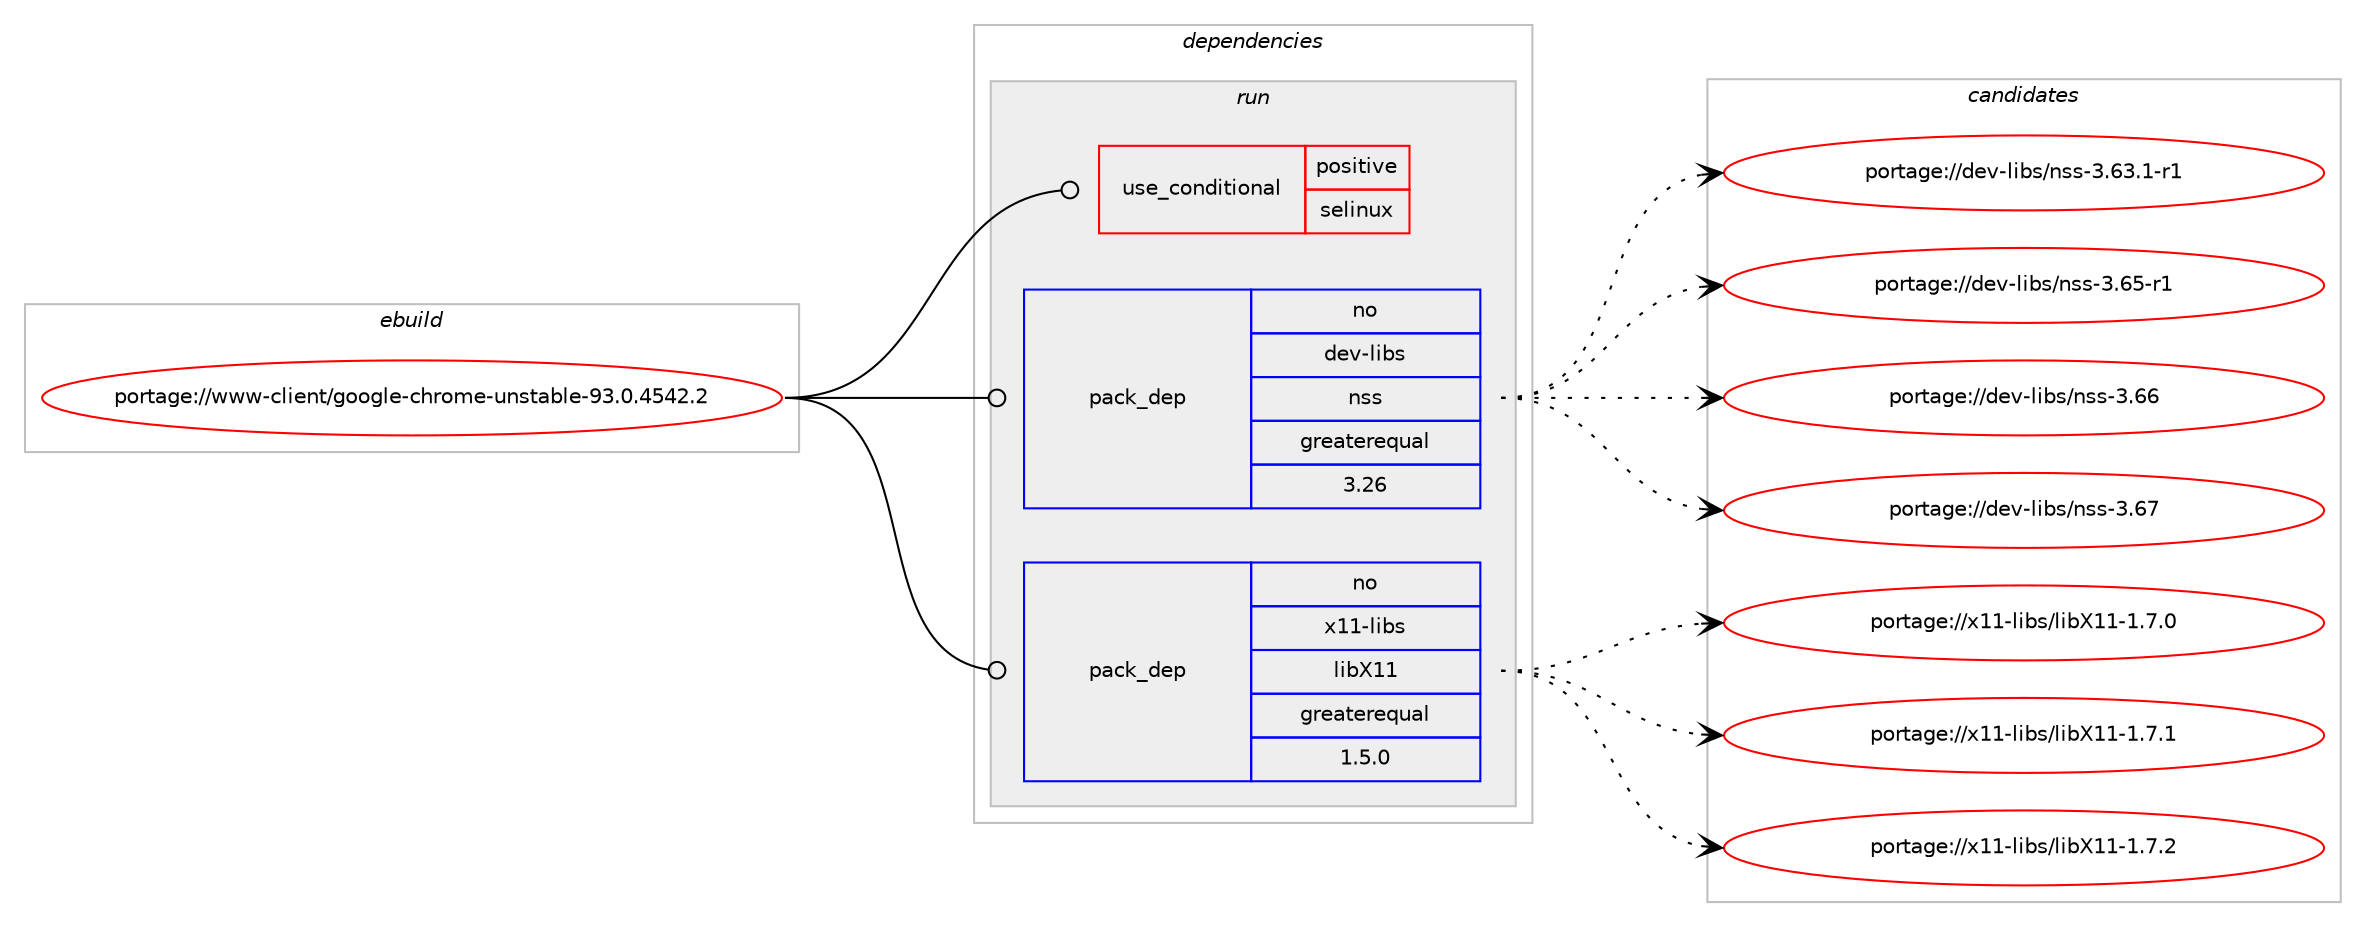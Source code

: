 digraph prolog {

# *************
# Graph options
# *************

newrank=true;
concentrate=true;
compound=true;
graph [rankdir=LR,fontname=Helvetica,fontsize=10,ranksep=1.5];#, ranksep=2.5, nodesep=0.2];
edge  [arrowhead=vee];
node  [fontname=Helvetica,fontsize=10];

# **********
# The ebuild
# **********

subgraph cluster_leftcol {
color=gray;
label=<<i>ebuild</i>>;
id [label="portage://www-client/google-chrome-unstable-93.0.4542.2", color=red, width=4, href="../www-client/google-chrome-unstable-93.0.4542.2.svg"];
}

# ****************
# The dependencies
# ****************

subgraph cluster_midcol {
color=gray;
label=<<i>dependencies</i>>;
subgraph cluster_compile {
fillcolor="#eeeeee";
style=filled;
label=<<i>compile</i>>;
# *** BEGIN UNKNOWN DEPENDENCY TYPE (TODO) ***
# id -> package_dependency(portage://www-client/google-chrome-unstable-93.0.4542.2,install,no,dev-util,desktop-file-utils,none,[,,],[],[])
# *** END UNKNOWN DEPENDENCY TYPE (TODO) ***

# *** BEGIN UNKNOWN DEPENDENCY TYPE (TODO) ***
# id -> package_dependency(portage://www-client/google-chrome-unstable-93.0.4542.2,install,no,x11-misc,shared-mime-info,none,[,,],[],[])
# *** END UNKNOWN DEPENDENCY TYPE (TODO) ***

}
subgraph cluster_compileandrun {
fillcolor="#eeeeee";
style=filled;
label=<<i>compile and run</i>>;
}
subgraph cluster_run {
fillcolor="#eeeeee";
style=filled;
label=<<i>run</i>>;
subgraph cond181 {
dependency391 [label=<<TABLE BORDER="0" CELLBORDER="1" CELLSPACING="0" CELLPADDING="4"><TR><TD ROWSPAN="3" CELLPADDING="10">use_conditional</TD></TR><TR><TD>positive</TD></TR><TR><TD>selinux</TD></TR></TABLE>>, shape=none, color=red];
# *** BEGIN UNKNOWN DEPENDENCY TYPE (TODO) ***
# dependency391 -> package_dependency(portage://www-client/google-chrome-unstable-93.0.4542.2,run,no,sec-policy,selinux-chromium,none,[,,],[],[])
# *** END UNKNOWN DEPENDENCY TYPE (TODO) ***

}
id:e -> dependency391:w [weight=20,style="solid",arrowhead="odot"];
# *** BEGIN UNKNOWN DEPENDENCY TYPE (TODO) ***
# id -> package_dependency(portage://www-client/google-chrome-unstable-93.0.4542.2,run,no,app-accessibility,at-spi2-atk,none,[,,],[slot(2)],[])
# *** END UNKNOWN DEPENDENCY TYPE (TODO) ***

# *** BEGIN UNKNOWN DEPENDENCY TYPE (TODO) ***
# id -> package_dependency(portage://www-client/google-chrome-unstable-93.0.4542.2,run,no,app-accessibility,at-spi2-core,none,[,,],[slot(2)],[])
# *** END UNKNOWN DEPENDENCY TYPE (TODO) ***

# *** BEGIN UNKNOWN DEPENDENCY TYPE (TODO) ***
# id -> package_dependency(portage://www-client/google-chrome-unstable-93.0.4542.2,run,no,app-misc,ca-certificates,none,[,,],[],[])
# *** END UNKNOWN DEPENDENCY TYPE (TODO) ***

# *** BEGIN UNKNOWN DEPENDENCY TYPE (TODO) ***
# id -> package_dependency(portage://www-client/google-chrome-unstable-93.0.4542.2,run,no,dev-libs,atk,none,[,,],[],[])
# *** END UNKNOWN DEPENDENCY TYPE (TODO) ***

# *** BEGIN UNKNOWN DEPENDENCY TYPE (TODO) ***
# id -> package_dependency(portage://www-client/google-chrome-unstable-93.0.4542.2,run,no,dev-libs,expat,none,[,,],[],[])
# *** END UNKNOWN DEPENDENCY TYPE (TODO) ***

# *** BEGIN UNKNOWN DEPENDENCY TYPE (TODO) ***
# id -> package_dependency(portage://www-client/google-chrome-unstable-93.0.4542.2,run,no,dev-libs,glib,none,[,,],[slot(2)],[])
# *** END UNKNOWN DEPENDENCY TYPE (TODO) ***

# *** BEGIN UNKNOWN DEPENDENCY TYPE (TODO) ***
# id -> package_dependency(portage://www-client/google-chrome-unstable-93.0.4542.2,run,no,dev-libs,nspr,none,[,,],[],[])
# *** END UNKNOWN DEPENDENCY TYPE (TODO) ***

subgraph pack202 {
dependency392 [label=<<TABLE BORDER="0" CELLBORDER="1" CELLSPACING="0" CELLPADDING="4" WIDTH="220"><TR><TD ROWSPAN="6" CELLPADDING="30">pack_dep</TD></TR><TR><TD WIDTH="110">no</TD></TR><TR><TD>dev-libs</TD></TR><TR><TD>nss</TD></TR><TR><TD>greaterequal</TD></TR><TR><TD>3.26</TD></TR></TABLE>>, shape=none, color=blue];
}
id:e -> dependency392:w [weight=20,style="solid",arrowhead="odot"];
# *** BEGIN UNKNOWN DEPENDENCY TYPE (TODO) ***
# id -> package_dependency(portage://www-client/google-chrome-unstable-93.0.4542.2,run,no,media-fonts,liberation-fonts,none,[,,],[],[])
# *** END UNKNOWN DEPENDENCY TYPE (TODO) ***

# *** BEGIN UNKNOWN DEPENDENCY TYPE (TODO) ***
# id -> package_dependency(portage://www-client/google-chrome-unstable-93.0.4542.2,run,no,media-libs,alsa-lib,none,[,,],[],[])
# *** END UNKNOWN DEPENDENCY TYPE (TODO) ***

# *** BEGIN UNKNOWN DEPENDENCY TYPE (TODO) ***
# id -> package_dependency(portage://www-client/google-chrome-unstable-93.0.4542.2,run,no,media-libs,mesa,none,[,,],[],[use(enable(gbm),none)])
# *** END UNKNOWN DEPENDENCY TYPE (TODO) ***

# *** BEGIN UNKNOWN DEPENDENCY TYPE (TODO) ***
# id -> package_dependency(portage://www-client/google-chrome-unstable-93.0.4542.2,run,no,net-misc,curl,none,[,,],[],[])
# *** END UNKNOWN DEPENDENCY TYPE (TODO) ***

# *** BEGIN UNKNOWN DEPENDENCY TYPE (TODO) ***
# id -> package_dependency(portage://www-client/google-chrome-unstable-93.0.4542.2,run,no,net-print,cups,none,[,,],[],[])
# *** END UNKNOWN DEPENDENCY TYPE (TODO) ***

# *** BEGIN UNKNOWN DEPENDENCY TYPE (TODO) ***
# id -> package_dependency(portage://www-client/google-chrome-unstable-93.0.4542.2,run,no,sys-apps,dbus,none,[,,],[],[])
# *** END UNKNOWN DEPENDENCY TYPE (TODO) ***

# *** BEGIN UNKNOWN DEPENDENCY TYPE (TODO) ***
# id -> package_dependency(portage://www-client/google-chrome-unstable-93.0.4542.2,run,no,sys-libs,libcap,none,[,,],[],[])
# *** END UNKNOWN DEPENDENCY TYPE (TODO) ***

# *** BEGIN UNKNOWN DEPENDENCY TYPE (TODO) ***
# id -> package_dependency(portage://www-client/google-chrome-unstable-93.0.4542.2,run,no,x11-libs,cairo,none,[,,],[],[])
# *** END UNKNOWN DEPENDENCY TYPE (TODO) ***

# *** BEGIN UNKNOWN DEPENDENCY TYPE (TODO) ***
# id -> package_dependency(portage://www-client/google-chrome-unstable-93.0.4542.2,run,no,x11-libs,gdk-pixbuf,none,[,,],[slot(2)],[])
# *** END UNKNOWN DEPENDENCY TYPE (TODO) ***

# *** BEGIN UNKNOWN DEPENDENCY TYPE (TODO) ***
# id -> package_dependency(portage://www-client/google-chrome-unstable-93.0.4542.2,run,no,x11-libs,gtk+,none,[,,],[slot(3)],[use(enable(X),none)])
# *** END UNKNOWN DEPENDENCY TYPE (TODO) ***

subgraph pack203 {
dependency393 [label=<<TABLE BORDER="0" CELLBORDER="1" CELLSPACING="0" CELLPADDING="4" WIDTH="220"><TR><TD ROWSPAN="6" CELLPADDING="30">pack_dep</TD></TR><TR><TD WIDTH="110">no</TD></TR><TR><TD>x11-libs</TD></TR><TR><TD>libX11</TD></TR><TR><TD>greaterequal</TD></TR><TR><TD>1.5.0</TD></TR></TABLE>>, shape=none, color=blue];
}
id:e -> dependency393:w [weight=20,style="solid",arrowhead="odot"];
# *** BEGIN UNKNOWN DEPENDENCY TYPE (TODO) ***
# id -> package_dependency(portage://www-client/google-chrome-unstable-93.0.4542.2,run,no,x11-libs,libXcomposite,none,[,,],[],[])
# *** END UNKNOWN DEPENDENCY TYPE (TODO) ***

# *** BEGIN UNKNOWN DEPENDENCY TYPE (TODO) ***
# id -> package_dependency(portage://www-client/google-chrome-unstable-93.0.4542.2,run,no,x11-libs,libXdamage,none,[,,],[],[])
# *** END UNKNOWN DEPENDENCY TYPE (TODO) ***

# *** BEGIN UNKNOWN DEPENDENCY TYPE (TODO) ***
# id -> package_dependency(portage://www-client/google-chrome-unstable-93.0.4542.2,run,no,x11-libs,libXext,none,[,,],[],[])
# *** END UNKNOWN DEPENDENCY TYPE (TODO) ***

# *** BEGIN UNKNOWN DEPENDENCY TYPE (TODO) ***
# id -> package_dependency(portage://www-client/google-chrome-unstable-93.0.4542.2,run,no,x11-libs,libXfixes,none,[,,],[],[])
# *** END UNKNOWN DEPENDENCY TYPE (TODO) ***

# *** BEGIN UNKNOWN DEPENDENCY TYPE (TODO) ***
# id -> package_dependency(portage://www-client/google-chrome-unstable-93.0.4542.2,run,no,x11-libs,libXrandr,none,[,,],[],[])
# *** END UNKNOWN DEPENDENCY TYPE (TODO) ***

# *** BEGIN UNKNOWN DEPENDENCY TYPE (TODO) ***
# id -> package_dependency(portage://www-client/google-chrome-unstable-93.0.4542.2,run,no,x11-libs,libdrm,none,[,,],[],[])
# *** END UNKNOWN DEPENDENCY TYPE (TODO) ***

# *** BEGIN UNKNOWN DEPENDENCY TYPE (TODO) ***
# id -> package_dependency(portage://www-client/google-chrome-unstable-93.0.4542.2,run,no,x11-libs,libxcb,none,[,,],[],[])
# *** END UNKNOWN DEPENDENCY TYPE (TODO) ***

# *** BEGIN UNKNOWN DEPENDENCY TYPE (TODO) ***
# id -> package_dependency(portage://www-client/google-chrome-unstable-93.0.4542.2,run,no,x11-libs,libxkbcommon,none,[,,],[],[])
# *** END UNKNOWN DEPENDENCY TYPE (TODO) ***

# *** BEGIN UNKNOWN DEPENDENCY TYPE (TODO) ***
# id -> package_dependency(portage://www-client/google-chrome-unstable-93.0.4542.2,run,no,x11-libs,libxshmfence,none,[,,],[],[])
# *** END UNKNOWN DEPENDENCY TYPE (TODO) ***

# *** BEGIN UNKNOWN DEPENDENCY TYPE (TODO) ***
# id -> package_dependency(portage://www-client/google-chrome-unstable-93.0.4542.2,run,no,x11-libs,pango,none,[,,],[],[])
# *** END UNKNOWN DEPENDENCY TYPE (TODO) ***

# *** BEGIN UNKNOWN DEPENDENCY TYPE (TODO) ***
# id -> package_dependency(portage://www-client/google-chrome-unstable-93.0.4542.2,run,no,x11-misc,xdg-utils,none,[,,],[],[])
# *** END UNKNOWN DEPENDENCY TYPE (TODO) ***

}
}

# **************
# The candidates
# **************

subgraph cluster_choices {
rank=same;
color=gray;
label=<<i>candidates</i>>;

subgraph choice202 {
color=black;
nodesep=1;
choice100101118451081059811547110115115455146545146494511449 [label="portage://dev-libs/nss-3.63.1-r1", color=red, width=4,href="../dev-libs/nss-3.63.1-r1.svg"];
choice10010111845108105981154711011511545514654534511449 [label="portage://dev-libs/nss-3.65-r1", color=red, width=4,href="../dev-libs/nss-3.65-r1.svg"];
choice1001011184510810598115471101151154551465454 [label="portage://dev-libs/nss-3.66", color=red, width=4,href="../dev-libs/nss-3.66.svg"];
choice1001011184510810598115471101151154551465455 [label="portage://dev-libs/nss-3.67", color=red, width=4,href="../dev-libs/nss-3.67.svg"];
dependency392:e -> choice100101118451081059811547110115115455146545146494511449:w [style=dotted,weight="100"];
dependency392:e -> choice10010111845108105981154711011511545514654534511449:w [style=dotted,weight="100"];
dependency392:e -> choice1001011184510810598115471101151154551465454:w [style=dotted,weight="100"];
dependency392:e -> choice1001011184510810598115471101151154551465455:w [style=dotted,weight="100"];
}
subgraph choice203 {
color=black;
nodesep=1;
choice120494945108105981154710810598884949454946554648 [label="portage://x11-libs/libX11-1.7.0", color=red, width=4,href="../x11-libs/libX11-1.7.0.svg"];
choice120494945108105981154710810598884949454946554649 [label="portage://x11-libs/libX11-1.7.1", color=red, width=4,href="../x11-libs/libX11-1.7.1.svg"];
choice120494945108105981154710810598884949454946554650 [label="portage://x11-libs/libX11-1.7.2", color=red, width=4,href="../x11-libs/libX11-1.7.2.svg"];
dependency393:e -> choice120494945108105981154710810598884949454946554648:w [style=dotted,weight="100"];
dependency393:e -> choice120494945108105981154710810598884949454946554649:w [style=dotted,weight="100"];
dependency393:e -> choice120494945108105981154710810598884949454946554650:w [style=dotted,weight="100"];
}
}

}
